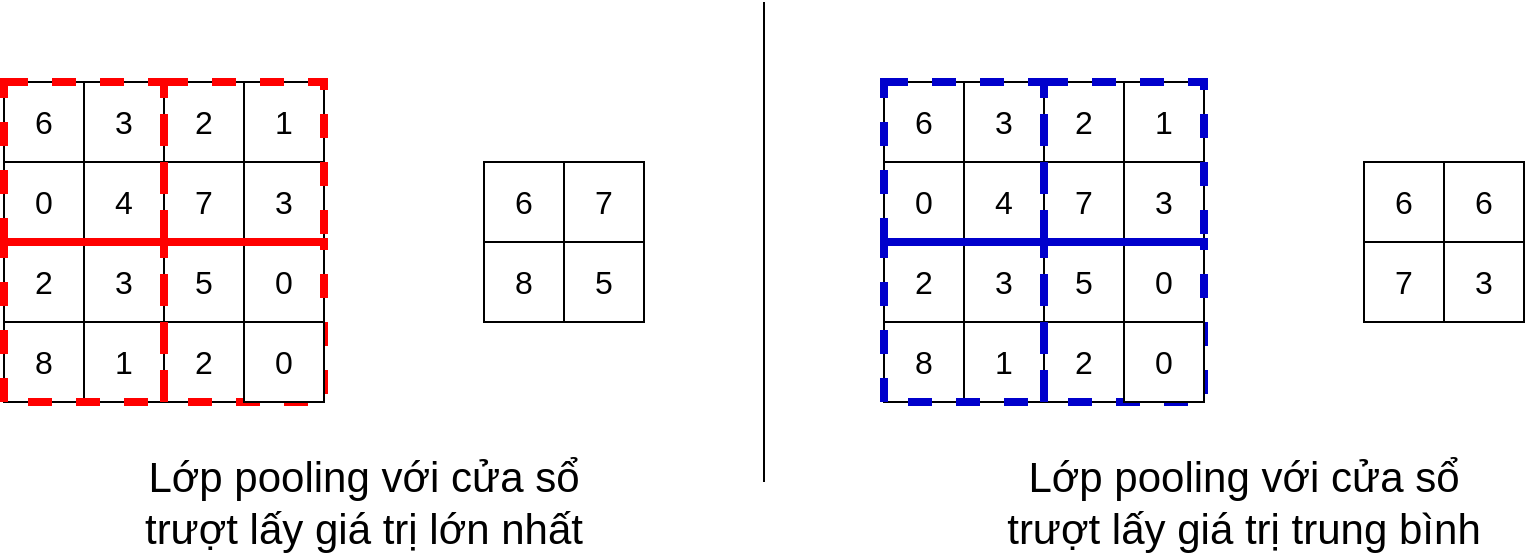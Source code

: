 <mxfile version="13.3.4" type="device"><diagram id="MtXOCwvNZKpYpXdoN0U8" name="Page-1"><mxGraphModel dx="1736" dy="958" grid="1" gridSize="10" guides="1" tooltips="1" connect="1" arrows="1" fold="1" page="1" pageScale="1" pageWidth="850" pageHeight="1100" math="0" shadow="0"><root><mxCell id="0"/><mxCell id="1" parent="0"/><mxCell id="wxR89gp24LMU7Rx8TRZQ-1" value="" style="rounded=0;whiteSpace=wrap;html=1;fontSize=16;" vertex="1" parent="1"><mxGeometry x="120" y="120" width="160" height="160" as="geometry"/></mxCell><mxCell id="wxR89gp24LMU7Rx8TRZQ-2" value="6" style="rounded=0;whiteSpace=wrap;html=1;fontSize=16;" vertex="1" parent="1"><mxGeometry x="120" y="120" width="40" height="40" as="geometry"/></mxCell><mxCell id="wxR89gp24LMU7Rx8TRZQ-3" value="3" style="rounded=0;whiteSpace=wrap;html=1;fontSize=16;" vertex="1" parent="1"><mxGeometry x="160" y="120" width="40" height="40" as="geometry"/></mxCell><mxCell id="wxR89gp24LMU7Rx8TRZQ-4" value="2" style="rounded=0;whiteSpace=wrap;html=1;fontSize=16;" vertex="1" parent="1"><mxGeometry x="200" y="120" width="40" height="40" as="geometry"/></mxCell><mxCell id="wxR89gp24LMU7Rx8TRZQ-5" value="1" style="rounded=0;whiteSpace=wrap;html=1;fontSize=16;" vertex="1" parent="1"><mxGeometry x="240" y="120" width="40" height="40" as="geometry"/></mxCell><mxCell id="wxR89gp24LMU7Rx8TRZQ-6" value="0" style="rounded=0;whiteSpace=wrap;html=1;fontSize=16;" vertex="1" parent="1"><mxGeometry x="120" y="160" width="40" height="40" as="geometry"/></mxCell><mxCell id="wxR89gp24LMU7Rx8TRZQ-7" value="2" style="rounded=0;whiteSpace=wrap;html=1;fontSize=16;" vertex="1" parent="1"><mxGeometry x="120" y="200" width="40" height="40" as="geometry"/></mxCell><mxCell id="wxR89gp24LMU7Rx8TRZQ-8" value="8" style="rounded=0;whiteSpace=wrap;html=1;fontSize=16;" vertex="1" parent="1"><mxGeometry x="120" y="240" width="40" height="40" as="geometry"/></mxCell><mxCell id="wxR89gp24LMU7Rx8TRZQ-9" value="1" style="rounded=0;whiteSpace=wrap;html=1;fontSize=16;" vertex="1" parent="1"><mxGeometry x="160" y="240" width="40" height="40" as="geometry"/></mxCell><mxCell id="wxR89gp24LMU7Rx8TRZQ-10" value="3" style="rounded=0;whiteSpace=wrap;html=1;fontSize=16;" vertex="1" parent="1"><mxGeometry x="160" y="200" width="40" height="40" as="geometry"/></mxCell><mxCell id="wxR89gp24LMU7Rx8TRZQ-11" value="4" style="rounded=0;whiteSpace=wrap;html=1;fontSize=16;" vertex="1" parent="1"><mxGeometry x="160" y="160" width="40" height="40" as="geometry"/></mxCell><mxCell id="wxR89gp24LMU7Rx8TRZQ-12" value="7" style="rounded=0;whiteSpace=wrap;html=1;fontSize=16;" vertex="1" parent="1"><mxGeometry x="200" y="160" width="40" height="40" as="geometry"/></mxCell><mxCell id="wxR89gp24LMU7Rx8TRZQ-13" value="5" style="rounded=0;whiteSpace=wrap;html=1;fontSize=16;" vertex="1" parent="1"><mxGeometry x="200" y="200" width="40" height="40" as="geometry"/></mxCell><mxCell id="wxR89gp24LMU7Rx8TRZQ-14" value="" style="rounded=0;whiteSpace=wrap;html=1;fontSize=16;" vertex="1" parent="1"><mxGeometry x="200" y="240" width="40" height="40" as="geometry"/></mxCell><mxCell id="wxR89gp24LMU7Rx8TRZQ-15" value="2" style="rounded=0;whiteSpace=wrap;html=1;fontSize=16;" vertex="1" parent="1"><mxGeometry x="200" y="240" width="40" height="40" as="geometry"/></mxCell><mxCell id="wxR89gp24LMU7Rx8TRZQ-16" value="0" style="rounded=0;whiteSpace=wrap;html=1;fontSize=16;" vertex="1" parent="1"><mxGeometry x="240" y="200" width="40" height="40" as="geometry"/></mxCell><mxCell id="wxR89gp24LMU7Rx8TRZQ-17" value="3" style="rounded=0;whiteSpace=wrap;html=1;fontSize=16;" vertex="1" parent="1"><mxGeometry x="240" y="160" width="40" height="40" as="geometry"/></mxCell><mxCell id="wxR89gp24LMU7Rx8TRZQ-18" value="" style="rounded=0;whiteSpace=wrap;html=1;fillColor=none;dashed=1;strokeWidth=4;strokeColor=#FF0000;" vertex="1" parent="1"><mxGeometry x="120" y="120" width="80" height="80" as="geometry"/></mxCell><mxCell id="wxR89gp24LMU7Rx8TRZQ-19" value="" style="rounded=0;whiteSpace=wrap;html=1;fillColor=none;dashed=1;strokeWidth=4;strokeColor=#FF0000;fontSize=16;" vertex="1" parent="1"><mxGeometry x="200" y="120" width="80" height="80" as="geometry"/></mxCell><mxCell id="wxR89gp24LMU7Rx8TRZQ-20" value="" style="rounded=0;whiteSpace=wrap;html=1;fillColor=none;dashed=1;strokeWidth=4;strokeColor=#FF0000;fontSize=16;" vertex="1" parent="1"><mxGeometry x="120" y="200" width="80" height="80" as="geometry"/></mxCell><mxCell id="wxR89gp24LMU7Rx8TRZQ-22" value="" style="rounded=0;whiteSpace=wrap;html=1;fillColor=none;dashed=1;strokeWidth=4;strokeColor=#FF0000;fontSize=16;" vertex="1" parent="1"><mxGeometry x="200" y="200" width="80" height="80" as="geometry"/></mxCell><mxCell id="wxR89gp24LMU7Rx8TRZQ-24" value="0" style="rounded=0;whiteSpace=wrap;html=1;fontSize=16;" vertex="1" parent="1"><mxGeometry x="240" y="240" width="40" height="40" as="geometry"/></mxCell><mxCell id="wxR89gp24LMU7Rx8TRZQ-26" value="6" style="whiteSpace=wrap;html=1;aspect=fixed;strokeWidth=1;fillColor=none;fontSize=16;" vertex="1" parent="1"><mxGeometry x="360" y="160" width="40" height="40" as="geometry"/></mxCell><mxCell id="wxR89gp24LMU7Rx8TRZQ-27" value="7" style="whiteSpace=wrap;html=1;aspect=fixed;strokeWidth=1;fillColor=none;fontSize=16;" vertex="1" parent="1"><mxGeometry x="400" y="160" width="40" height="40" as="geometry"/></mxCell><mxCell id="wxR89gp24LMU7Rx8TRZQ-28" value="5" style="whiteSpace=wrap;html=1;aspect=fixed;strokeWidth=1;fillColor=none;fontSize=16;" vertex="1" parent="1"><mxGeometry x="400" y="200" width="40" height="40" as="geometry"/></mxCell><mxCell id="wxR89gp24LMU7Rx8TRZQ-29" value="8" style="whiteSpace=wrap;html=1;aspect=fixed;strokeWidth=1;fillColor=none;fontSize=16;" vertex="1" parent="1"><mxGeometry x="360" y="200" width="40" height="40" as="geometry"/></mxCell><mxCell id="wxR89gp24LMU7Rx8TRZQ-30" value="" style="rounded=0;whiteSpace=wrap;html=1;fontSize=16;" vertex="1" parent="1"><mxGeometry x="560" y="120" width="160" height="160" as="geometry"/></mxCell><mxCell id="wxR89gp24LMU7Rx8TRZQ-31" value="6" style="rounded=0;whiteSpace=wrap;html=1;fontSize=16;" vertex="1" parent="1"><mxGeometry x="560" y="120" width="40" height="40" as="geometry"/></mxCell><mxCell id="wxR89gp24LMU7Rx8TRZQ-32" value="3" style="rounded=0;whiteSpace=wrap;html=1;fontSize=16;" vertex="1" parent="1"><mxGeometry x="600" y="120" width="40" height="40" as="geometry"/></mxCell><mxCell id="wxR89gp24LMU7Rx8TRZQ-33" value="2" style="rounded=0;whiteSpace=wrap;html=1;fontSize=16;" vertex="1" parent="1"><mxGeometry x="640" y="120" width="40" height="40" as="geometry"/></mxCell><mxCell id="wxR89gp24LMU7Rx8TRZQ-34" value="1" style="rounded=0;whiteSpace=wrap;html=1;fontSize=16;" vertex="1" parent="1"><mxGeometry x="680" y="120" width="40" height="40" as="geometry"/></mxCell><mxCell id="wxR89gp24LMU7Rx8TRZQ-35" value="0" style="rounded=0;whiteSpace=wrap;html=1;fontSize=16;" vertex="1" parent="1"><mxGeometry x="560" y="160" width="40" height="40" as="geometry"/></mxCell><mxCell id="wxR89gp24LMU7Rx8TRZQ-36" value="2" style="rounded=0;whiteSpace=wrap;html=1;fontSize=16;" vertex="1" parent="1"><mxGeometry x="560" y="200" width="40" height="40" as="geometry"/></mxCell><mxCell id="wxR89gp24LMU7Rx8TRZQ-37" value="8" style="rounded=0;whiteSpace=wrap;html=1;fontSize=16;" vertex="1" parent="1"><mxGeometry x="560" y="240" width="40" height="40" as="geometry"/></mxCell><mxCell id="wxR89gp24LMU7Rx8TRZQ-38" value="1" style="rounded=0;whiteSpace=wrap;html=1;fontSize=16;" vertex="1" parent="1"><mxGeometry x="600" y="240" width="40" height="40" as="geometry"/></mxCell><mxCell id="wxR89gp24LMU7Rx8TRZQ-39" value="3" style="rounded=0;whiteSpace=wrap;html=1;fontSize=16;" vertex="1" parent="1"><mxGeometry x="600" y="200" width="40" height="40" as="geometry"/></mxCell><mxCell id="wxR89gp24LMU7Rx8TRZQ-40" value="4" style="rounded=0;whiteSpace=wrap;html=1;fontSize=16;" vertex="1" parent="1"><mxGeometry x="600" y="160" width="40" height="40" as="geometry"/></mxCell><mxCell id="wxR89gp24LMU7Rx8TRZQ-41" value="7" style="rounded=0;whiteSpace=wrap;html=1;fontSize=16;" vertex="1" parent="1"><mxGeometry x="640" y="160" width="40" height="40" as="geometry"/></mxCell><mxCell id="wxR89gp24LMU7Rx8TRZQ-42" value="5" style="rounded=0;whiteSpace=wrap;html=1;fontSize=16;" vertex="1" parent="1"><mxGeometry x="640" y="200" width="40" height="40" as="geometry"/></mxCell><mxCell id="wxR89gp24LMU7Rx8TRZQ-43" value="" style="rounded=0;whiteSpace=wrap;html=1;fontSize=16;" vertex="1" parent="1"><mxGeometry x="640" y="240" width="40" height="40" as="geometry"/></mxCell><mxCell id="wxR89gp24LMU7Rx8TRZQ-44" value="2" style="rounded=0;whiteSpace=wrap;html=1;fontSize=16;" vertex="1" parent="1"><mxGeometry x="640" y="240" width="40" height="40" as="geometry"/></mxCell><mxCell id="wxR89gp24LMU7Rx8TRZQ-45" value="0" style="rounded=0;whiteSpace=wrap;html=1;fontSize=16;" vertex="1" parent="1"><mxGeometry x="680" y="200" width="40" height="40" as="geometry"/></mxCell><mxCell id="wxR89gp24LMU7Rx8TRZQ-46" value="3" style="rounded=0;whiteSpace=wrap;html=1;fontSize=16;" vertex="1" parent="1"><mxGeometry x="680" y="160" width="40" height="40" as="geometry"/></mxCell><mxCell id="wxR89gp24LMU7Rx8TRZQ-47" value="" style="rounded=0;whiteSpace=wrap;html=1;fillColor=none;dashed=1;strokeWidth=4;strokeColor=#0000CC;" vertex="1" parent="1"><mxGeometry x="560" y="120" width="80" height="80" as="geometry"/></mxCell><mxCell id="wxR89gp24LMU7Rx8TRZQ-48" value="" style="rounded=0;whiteSpace=wrap;html=1;fillColor=none;dashed=1;strokeWidth=4;fontSize=16;strokeColor=#0000CC;" vertex="1" parent="1"><mxGeometry x="640" y="120" width="80" height="80" as="geometry"/></mxCell><mxCell id="wxR89gp24LMU7Rx8TRZQ-49" value="" style="rounded=0;whiteSpace=wrap;html=1;fillColor=none;dashed=1;strokeWidth=4;fontSize=16;strokeColor=#0000CC;" vertex="1" parent="1"><mxGeometry x="560" y="200" width="80" height="80" as="geometry"/></mxCell><mxCell id="wxR89gp24LMU7Rx8TRZQ-50" value="" style="rounded=0;whiteSpace=wrap;html=1;fillColor=none;dashed=1;strokeWidth=4;fontSize=16;strokeColor=#0000CC;" vertex="1" parent="1"><mxGeometry x="640" y="200" width="80" height="80" as="geometry"/></mxCell><mxCell id="wxR89gp24LMU7Rx8TRZQ-51" value="0" style="rounded=0;whiteSpace=wrap;html=1;fontSize=16;" vertex="1" parent="1"><mxGeometry x="680" y="240" width="40" height="40" as="geometry"/></mxCell><mxCell id="wxR89gp24LMU7Rx8TRZQ-52" value="6" style="whiteSpace=wrap;html=1;aspect=fixed;strokeWidth=1;fillColor=none;fontSize=16;" vertex="1" parent="1"><mxGeometry x="800" y="160" width="40" height="40" as="geometry"/></mxCell><mxCell id="wxR89gp24LMU7Rx8TRZQ-53" value="6" style="whiteSpace=wrap;html=1;aspect=fixed;strokeWidth=1;fillColor=none;fontSize=16;" vertex="1" parent="1"><mxGeometry x="840" y="160" width="40" height="40" as="geometry"/></mxCell><mxCell id="wxR89gp24LMU7Rx8TRZQ-54" value="3" style="whiteSpace=wrap;html=1;aspect=fixed;strokeWidth=1;fillColor=none;fontSize=16;" vertex="1" parent="1"><mxGeometry x="840" y="200" width="40" height="40" as="geometry"/></mxCell><mxCell id="wxR89gp24LMU7Rx8TRZQ-55" value="7" style="whiteSpace=wrap;html=1;aspect=fixed;strokeWidth=1;fillColor=none;fontSize=16;" vertex="1" parent="1"><mxGeometry x="800" y="200" width="40" height="40" as="geometry"/></mxCell><mxCell id="wxR89gp24LMU7Rx8TRZQ-56" value="" style="endArrow=none;html=1;fontSize=16;" edge="1" parent="1"><mxGeometry width="50" height="50" relative="1" as="geometry"><mxPoint x="500" y="320" as="sourcePoint"/><mxPoint x="500" y="80" as="targetPoint"/></mxGeometry></mxCell><mxCell id="wxR89gp24LMU7Rx8TRZQ-57" value="Lớp pooling với cửa sổ trượt lấy giá trị lớn nhất" style="text;html=1;strokeColor=none;fillColor=none;align=center;verticalAlign=middle;whiteSpace=wrap;rounded=0;fontSize=21;" vertex="1" parent="1"><mxGeometry x="175" y="320" width="250" height="20" as="geometry"/></mxCell><mxCell id="wxR89gp24LMU7Rx8TRZQ-58" value="Lớp pooling với cửa sổ trượt lấy giá trị trung bình" style="text;html=1;strokeColor=none;fillColor=none;align=center;verticalAlign=middle;whiteSpace=wrap;rounded=0;fontSize=21;" vertex="1" parent="1"><mxGeometry x="620" y="320" width="240" height="20" as="geometry"/></mxCell></root></mxGraphModel></diagram></mxfile>